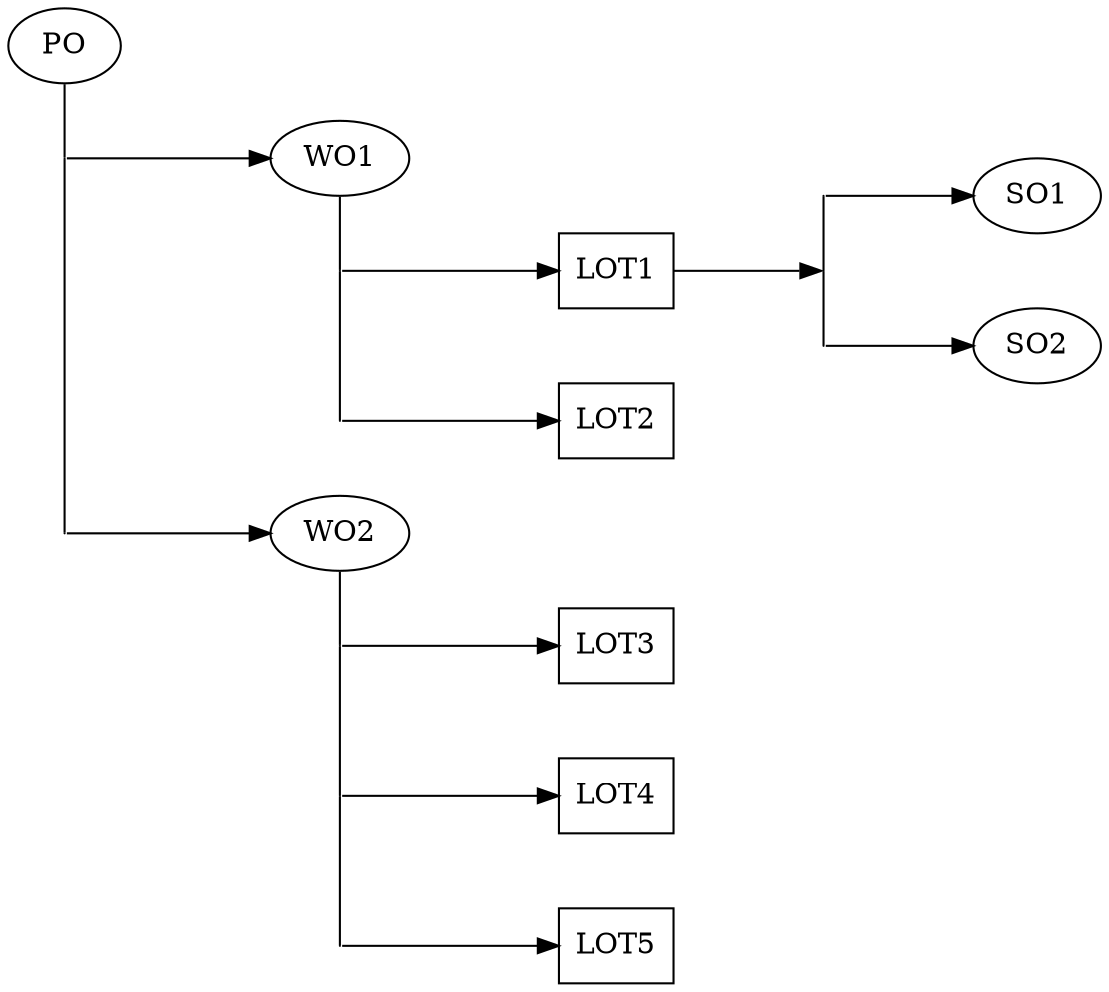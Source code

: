 digraph {
    rankdir=LR
    ranksep=1
    nodesep=0.5

    LOT1 [shape=rect]
    LOT2 [shape=rect]
    LOT3 [shape=rect]
    LOT4 [shape=rect]
    LOT5 [shape=rect]

    {rank=same
        PO
        dot1 [shape=point width=0]
        dot2 [shape=point width=0]
        PO -> dot1 -> dot2 [arrowhead=none]
    }
    dot1 -> WO1 [weight=20]
    {
        rank=same
        WO1
        dot21  [shape=point width=0]
        dot22  [shape=point width=0]
        WO1 -> dot21 -> dot22 [arrowhead=none]
    }
    dot21 -> LOT1 [weight=20]
    dot22 -> LOT2 [weight=20]
    {
        rank=same
        dot31 [shape=point width=0]
        dot32 [shape=point width=0]
        dot33 [shape=point width=0]
        dot31 -> dot32 -> dot33 [arrowhead=none]
    }
        dot2 -> WO2 [weight=20]
    {
        WO2
        rank=same
        dot23 [shape=point width=0]
        dot24 [shape=point width=0]
        dot25 [shape=point width=0]
        WO2 -> dot23 -> dot24 -> dot25 [arrowhead=none]
    }
    dot23 -> LOT3 [weight=20]
    dot24 -> LOT4 [weight=20]
    dot25 -> LOT5 [weight=20]
    dot31 -> SO1
    dot33 -> SO2
    LOT1 -> dot32
}
